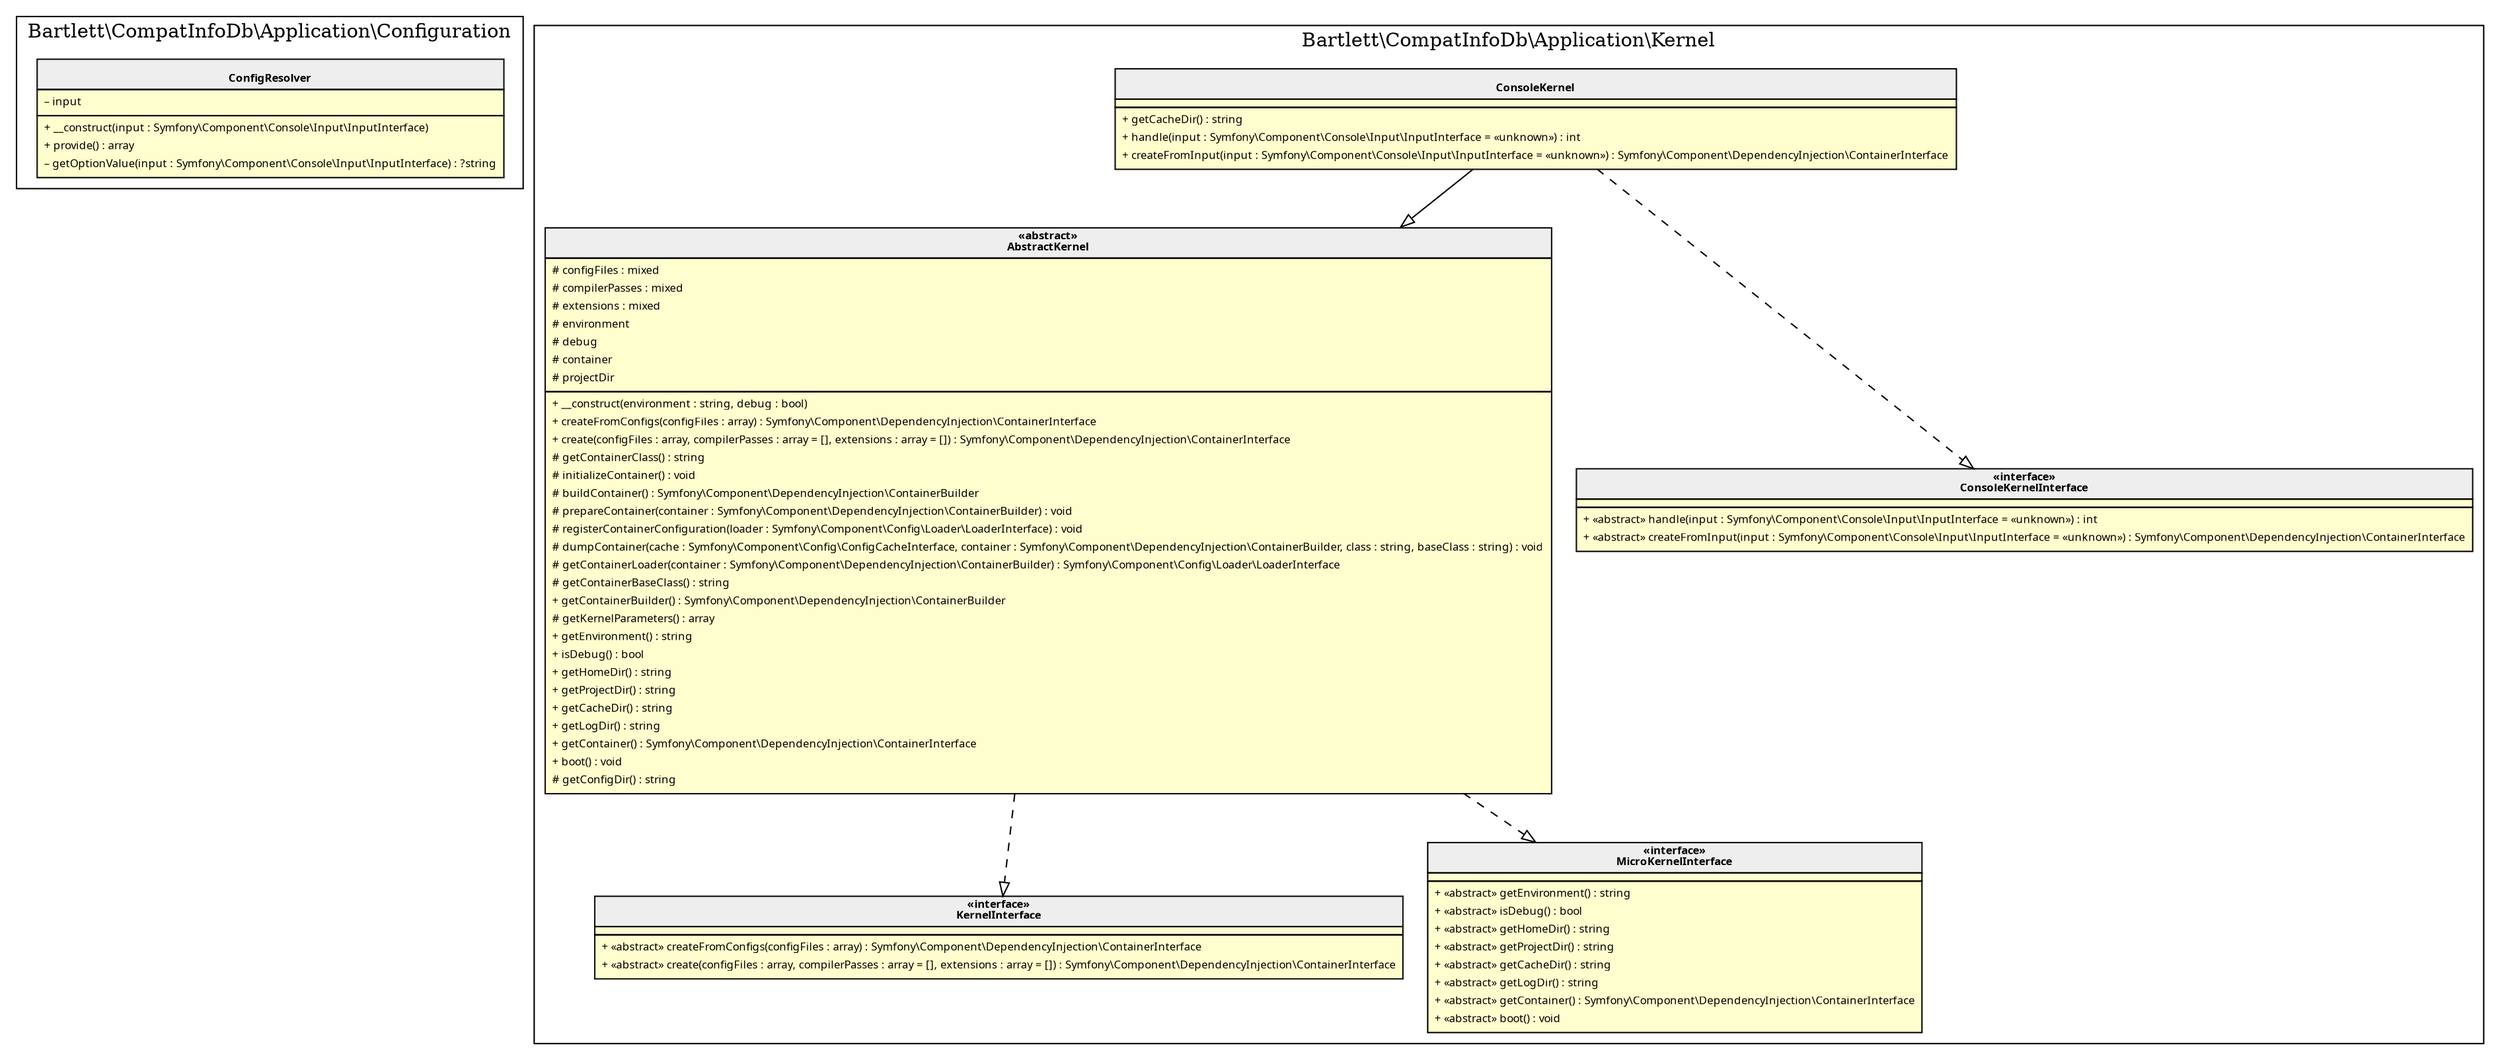 digraph {
  graph [name="G" overlap="false" rankdir="TB" bgcolor="transparent"]
  node [fontname="Verdana" fontsize=8 shape="none" margin=0 fillcolor="#FEFECE" style="filled"]
  edge [fontname="Verdana" fontsize=8]
  subgraph cluster_0 {
    label = "Bartlett\\CompatInfoDb\\Application\\Configuration"
    "Bartlett\\CompatInfoDb\\Application\\Configuration\\ConfigResolver" [shape="none" label=<
<table cellspacing="0" border="0" cellborder="1">
    <tr><td bgcolor="#eeeeee"><b><br/>ConfigResolver</b></td></tr>
    <tr><td><table border="0" cellspacing="0" cellpadding="2">
    <tr><td align="left">– input</td></tr>
</table></td></tr>
    <tr><td><table border="0" cellspacing="0" cellpadding="2">
    <tr><td align="left">+ __construct(input : Symfony\\Component\\Console\\Input\\InputInterface)</td></tr>
    <tr><td align="left">+ provide() : array</td></tr>
    <tr><td align="left">– getOptionValue(input : Symfony\\Component\\Console\\Input\\InputInterface) : ?string</td></tr>
</table></td></tr>
</table>>]
  }
  subgraph cluster_1 {
    label = "Bartlett\\CompatInfoDb\\Application\\Kernel"
    "Bartlett\\CompatInfoDb\\Application\\Kernel\\ConsoleKernel" [shape="none" label=<
<table cellspacing="0" border="0" cellborder="1">
    <tr><td bgcolor="#eeeeee"><b><br/>ConsoleKernel</b></td></tr>
    <tr><td></td></tr>
    <tr><td><table border="0" cellspacing="0" cellpadding="2">
    <tr><td align="left">+ getCacheDir() : string</td></tr>
    <tr><td align="left">+ handle(input : Symfony\\Component\\Console\\Input\\InputInterface = «unknown») : int</td></tr>
    <tr><td align="left">+ createFromInput(input : Symfony\\Component\\Console\\Input\\InputInterface = «unknown») : Symfony\\Component\\DependencyInjection\\ContainerInterface</td></tr>
</table></td></tr>
</table>>]
    "Bartlett\\CompatInfoDb\\Application\\Kernel\\AbstractKernel" [shape="none" label=<
<table cellspacing="0" border="0" cellborder="1">
    <tr><td bgcolor="#eeeeee"><b>«abstract»<br/>AbstractKernel</b></td></tr>
    <tr><td><table border="0" cellspacing="0" cellpadding="2">
    <tr><td align="left"># configFiles : mixed</td></tr>
    <tr><td align="left"># compilerPasses : mixed</td></tr>
    <tr><td align="left"># extensions : mixed</td></tr>
    <tr><td align="left"># environment</td></tr>
    <tr><td align="left"># debug</td></tr>
    <tr><td align="left"># container</td></tr>
    <tr><td align="left"># projectDir</td></tr>
</table></td></tr>
    <tr><td><table border="0" cellspacing="0" cellpadding="2">
    <tr><td align="left">+ __construct(environment : string, debug : bool)</td></tr>
    <tr><td align="left">+ createFromConfigs(configFiles : array) : Symfony\\Component\\DependencyInjection\\ContainerInterface</td></tr>
    <tr><td align="left">+ create(configFiles : array, compilerPasses : array = [], extensions : array = []) : Symfony\\Component\\DependencyInjection\\ContainerInterface</td></tr>
    <tr><td align="left"># getContainerClass() : string</td></tr>
    <tr><td align="left"># initializeContainer() : void</td></tr>
    <tr><td align="left"># buildContainer() : Symfony\\Component\\DependencyInjection\\ContainerBuilder</td></tr>
    <tr><td align="left"># prepareContainer(container : Symfony\\Component\\DependencyInjection\\ContainerBuilder) : void</td></tr>
    <tr><td align="left"># registerContainerConfiguration(loader : Symfony\\Component\\Config\\Loader\\LoaderInterface) : void</td></tr>
    <tr><td align="left"># dumpContainer(cache : Symfony\\Component\\Config\\ConfigCacheInterface, container : Symfony\\Component\\DependencyInjection\\ContainerBuilder, class : string, baseClass : string) : void</td></tr>
    <tr><td align="left"># getContainerLoader(container : Symfony\\Component\\DependencyInjection\\ContainerBuilder) : Symfony\\Component\\Config\\Loader\\LoaderInterface</td></tr>
    <tr><td align="left"># getContainerBaseClass() : string</td></tr>
    <tr><td align="left">+ getContainerBuilder() : Symfony\\Component\\DependencyInjection\\ContainerBuilder</td></tr>
    <tr><td align="left"># getKernelParameters() : array</td></tr>
    <tr><td align="left">+ getEnvironment() : string</td></tr>
    <tr><td align="left">+ isDebug() : bool</td></tr>
    <tr><td align="left">+ getHomeDir() : string</td></tr>
    <tr><td align="left">+ getProjectDir() : string</td></tr>
    <tr><td align="left">+ getCacheDir() : string</td></tr>
    <tr><td align="left">+ getLogDir() : string</td></tr>
    <tr><td align="left">+ getContainer() : Symfony\\Component\\DependencyInjection\\ContainerInterface</td></tr>
    <tr><td align="left">+ boot() : void</td></tr>
    <tr><td align="left"># getConfigDir() : string</td></tr>
</table></td></tr>
</table>>]
    "Bartlett\\CompatInfoDb\\Application\\Kernel\\KernelInterface" [shape="none" label=<
<table cellspacing="0" border="0" cellborder="1">
    <tr><td bgcolor="#eeeeee"><b>«interface»<br/>KernelInterface</b></td></tr>
    <tr><td></td></tr>
    <tr><td><table border="0" cellspacing="0" cellpadding="2">
    <tr><td align="left">+ «abstract» createFromConfigs(configFiles : array) : Symfony\\Component\\DependencyInjection\\ContainerInterface</td></tr>
    <tr><td align="left">+ «abstract» create(configFiles : array, compilerPasses : array = [], extensions : array = []) : Symfony\\Component\\DependencyInjection\\ContainerInterface</td></tr>
</table></td></tr>
</table>>]
    "Bartlett\\CompatInfoDb\\Application\\Kernel\\MicroKernelInterface" [shape="none" label=<
<table cellspacing="0" border="0" cellborder="1">
    <tr><td bgcolor="#eeeeee"><b>«interface»<br/>MicroKernelInterface</b></td></tr>
    <tr><td></td></tr>
    <tr><td><table border="0" cellspacing="0" cellpadding="2">
    <tr><td align="left">+ «abstract» getEnvironment() : string</td></tr>
    <tr><td align="left">+ «abstract» isDebug() : bool</td></tr>
    <tr><td align="left">+ «abstract» getHomeDir() : string</td></tr>
    <tr><td align="left">+ «abstract» getProjectDir() : string</td></tr>
    <tr><td align="left">+ «abstract» getCacheDir() : string</td></tr>
    <tr><td align="left">+ «abstract» getLogDir() : string</td></tr>
    <tr><td align="left">+ «abstract» getContainer() : Symfony\\Component\\DependencyInjection\\ContainerInterface</td></tr>
    <tr><td align="left">+ «abstract» boot() : void</td></tr>
</table></td></tr>
</table>>]
    "Bartlett\\CompatInfoDb\\Application\\Kernel\\ConsoleKernelInterface" [shape="none" label=<
<table cellspacing="0" border="0" cellborder="1">
    <tr><td bgcolor="#eeeeee"><b>«interface»<br/>ConsoleKernelInterface</b></td></tr>
    <tr><td></td></tr>
    <tr><td><table border="0" cellspacing="0" cellpadding="2">
    <tr><td align="left">+ «abstract» handle(input : Symfony\\Component\\Console\\Input\\InputInterface = «unknown») : int</td></tr>
    <tr><td align="left">+ «abstract» createFromInput(input : Symfony\\Component\\Console\\Input\\InputInterface = «unknown») : Symfony\\Component\\DependencyInjection\\ContainerInterface</td></tr>
</table></td></tr>
</table>>]
  }
  "Bartlett\\CompatInfoDb\\Application\\Kernel\\AbstractKernel" -> "Bartlett\\CompatInfoDb\\Application\\Kernel\\KernelInterface" [arrowhead="empty" style="dashed"]
  "Bartlett\\CompatInfoDb\\Application\\Kernel\\AbstractKernel" -> "Bartlett\\CompatInfoDb\\Application\\Kernel\\MicroKernelInterface" [arrowhead="empty" style="dashed"]
  "Bartlett\\CompatInfoDb\\Application\\Kernel\\ConsoleKernel" -> "Bartlett\\CompatInfoDb\\Application\\Kernel\\AbstractKernel" [arrowhead="empty" style="filled"]
  "Bartlett\\CompatInfoDb\\Application\\Kernel\\ConsoleKernel" -> "Bartlett\\CompatInfoDb\\Application\\Kernel\\ConsoleKernelInterface" [arrowhead="empty" style="dashed"]
}
